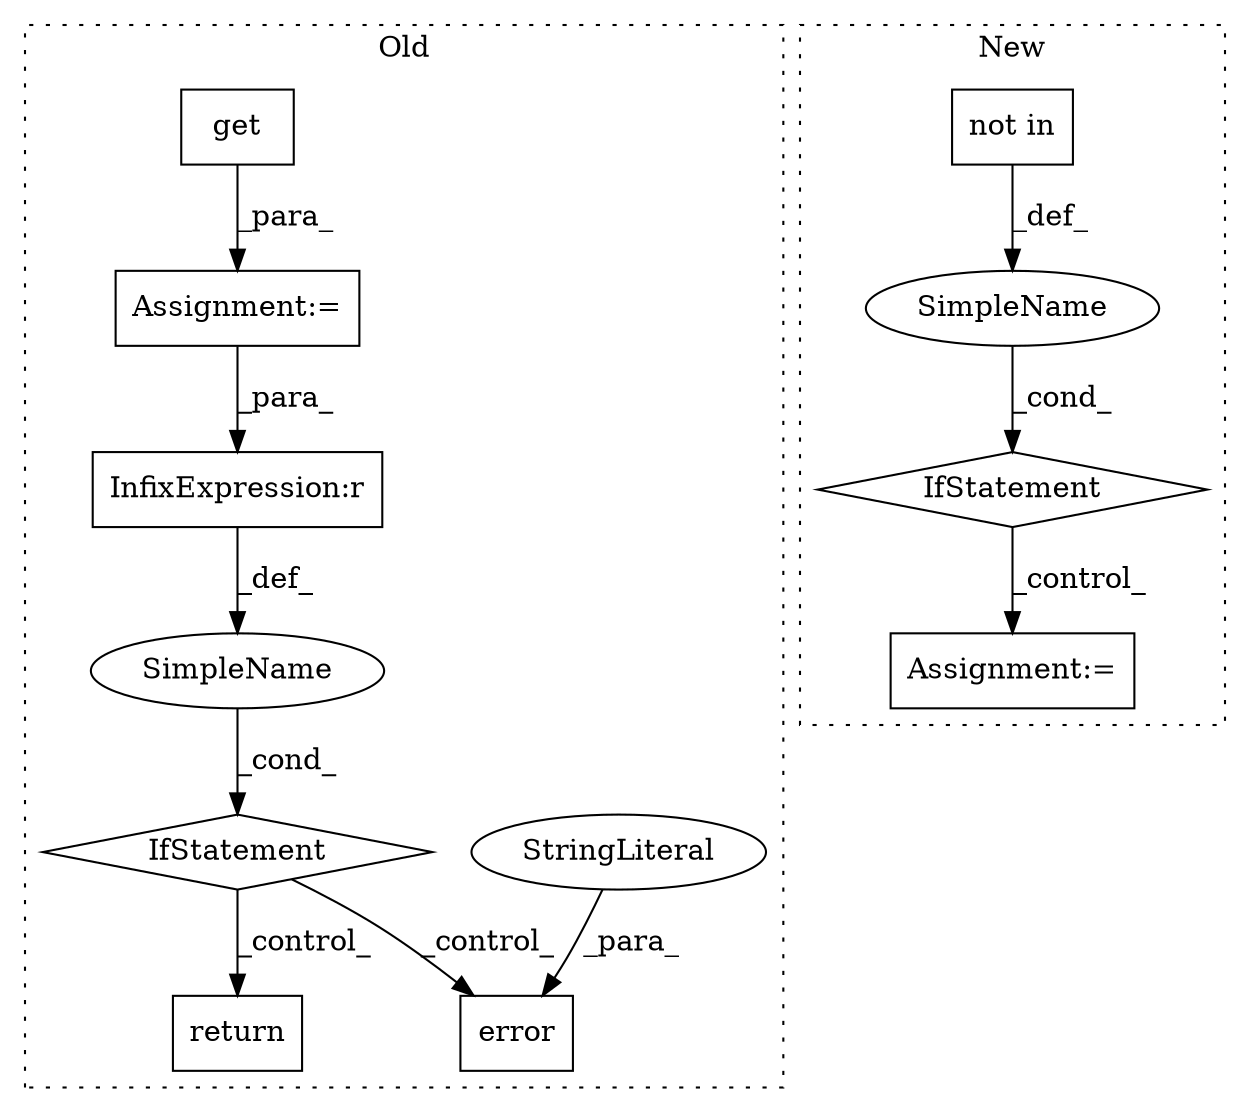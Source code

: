 digraph G {
subgraph cluster0 {
1 [label="error" a="32" s="2837,2863" l="6,1" shape="box"];
4 [label="IfStatement" a="25" s="2764,2791" l="4,2" shape="diamond"];
5 [label="SimpleName" a="42" s="" l="" shape="ellipse"];
6 [label="StringLiteral" a="45" s="2843" l="20" shape="ellipse"];
7 [label="InfixExpression:r" a="27" s="2779" l="4" shape="box"];
9 [label="get" a="32" s="2744,2757" l="4,1" shape="box"];
11 [label="Assignment:=" a="7" s="2736" l="1" shape="box"];
12 [label="return" a="41" s="3233" l="7" shape="box"];
label = "Old";
style="dotted";
}
subgraph cluster1 {
2 [label="not in" a="108" s="2754" l="31" shape="box"];
3 [label="IfStatement" a="25" s="2746,2785" l="8,2" shape="diamond"];
8 [label="Assignment:=" a="7" s="2820" l="1" shape="box"];
10 [label="SimpleName" a="42" s="" l="" shape="ellipse"];
label = "New";
style="dotted";
}
2 -> 10 [label="_def_"];
3 -> 8 [label="_control_"];
4 -> 1 [label="_control_"];
4 -> 12 [label="_control_"];
5 -> 4 [label="_cond_"];
6 -> 1 [label="_para_"];
7 -> 5 [label="_def_"];
9 -> 11 [label="_para_"];
10 -> 3 [label="_cond_"];
11 -> 7 [label="_para_"];
}